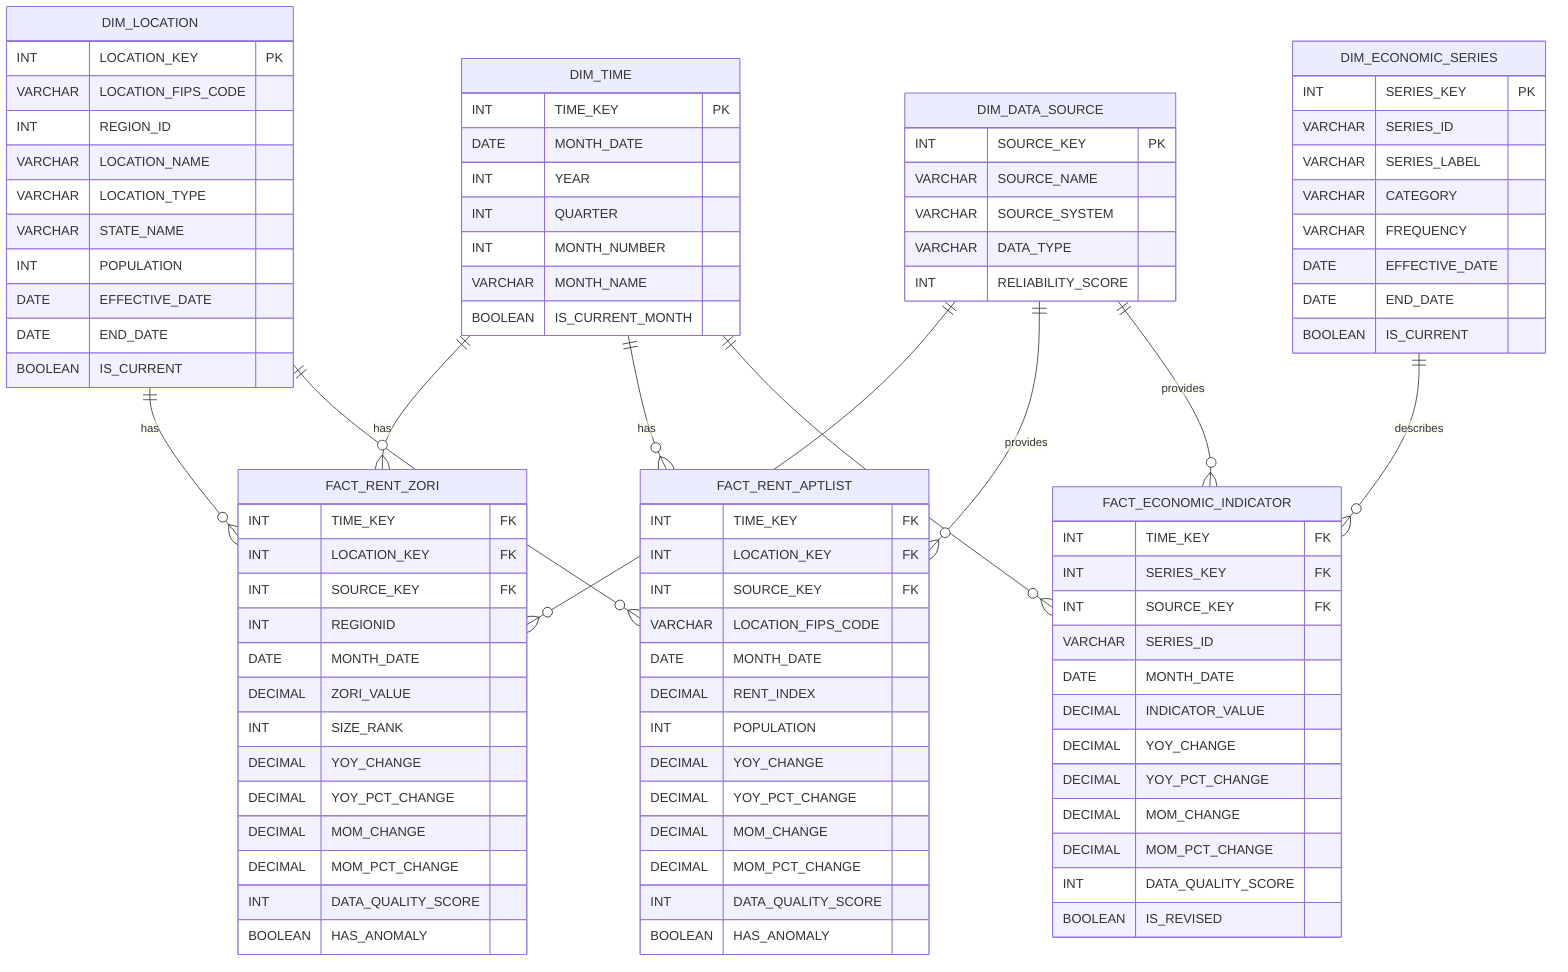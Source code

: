 erDiagram
    DIM_LOCATION ||--o{ FACT_RENT_ZORI : has
    DIM_LOCATION ||--o{ FACT_RENT_APTLIST : has
    DIM_TIME ||--o{ FACT_RENT_ZORI : has
    DIM_TIME ||--o{ FACT_RENT_APTLIST : has
    DIM_TIME ||--o{ FACT_ECONOMIC_INDICATOR : has
    DIM_ECONOMIC_SERIES ||--o{ FACT_ECONOMIC_INDICATOR : describes
    DIM_DATA_SOURCE ||--o{ FACT_RENT_ZORI : provides
    DIM_DATA_SOURCE ||--o{ FACT_RENT_APTLIST : provides
    DIM_DATA_SOURCE ||--o{ FACT_ECONOMIC_INDICATOR : provides

    DIM_LOCATION {
        INT LOCATION_KEY PK
        VARCHAR LOCATION_FIPS_CODE
        INT REGION_ID
        VARCHAR LOCATION_NAME
        VARCHAR LOCATION_TYPE
        VARCHAR STATE_NAME
        INT POPULATION
        DATE EFFECTIVE_DATE
        DATE END_DATE
        BOOLEAN IS_CURRENT
    }

    DIM_TIME {
        INT TIME_KEY PK
        DATE MONTH_DATE
        INT YEAR
        INT QUARTER
        INT MONTH_NUMBER
        VARCHAR MONTH_NAME
        BOOLEAN IS_CURRENT_MONTH
    }

    DIM_ECONOMIC_SERIES {
        INT SERIES_KEY PK
        VARCHAR SERIES_ID
        VARCHAR SERIES_LABEL
        VARCHAR CATEGORY
        VARCHAR FREQUENCY
        DATE EFFECTIVE_DATE
        DATE END_DATE
        BOOLEAN IS_CURRENT
    }

    DIM_DATA_SOURCE {
        INT SOURCE_KEY PK
        VARCHAR SOURCE_NAME
        VARCHAR SOURCE_SYSTEM
        VARCHAR DATA_TYPE
        INT RELIABILITY_SCORE
    }

    FACT_RENT_ZORI {
        INT TIME_KEY FK
        INT LOCATION_KEY FK
        INT SOURCE_KEY FK
        INT REGIONID
        DATE MONTH_DATE
        DECIMAL ZORI_VALUE
        INT SIZE_RANK
        DECIMAL YOY_CHANGE
        DECIMAL YOY_PCT_CHANGE
        DECIMAL MOM_CHANGE
        DECIMAL MOM_PCT_CHANGE
        INT DATA_QUALITY_SCORE
        BOOLEAN HAS_ANOMALY
    }

    FACT_RENT_APTLIST {
        INT TIME_KEY FK
        INT LOCATION_KEY FK
        INT SOURCE_KEY FK
        VARCHAR LOCATION_FIPS_CODE
        DATE MONTH_DATE
        DECIMAL RENT_INDEX
        INT POPULATION
        DECIMAL YOY_CHANGE
        DECIMAL YOY_PCT_CHANGE
        DECIMAL MOM_CHANGE
        DECIMAL MOM_PCT_CHANGE
        INT DATA_QUALITY_SCORE
        BOOLEAN HAS_ANOMALY
    }

    FACT_ECONOMIC_INDICATOR {
        INT TIME_KEY FK
        INT SERIES_KEY FK
        INT SOURCE_KEY FK
        VARCHAR SERIES_ID
        DATE MONTH_DATE
        DECIMAL INDICATOR_VALUE
        DECIMAL YOY_CHANGE
        DECIMAL YOY_PCT_CHANGE
        DECIMAL MOM_CHANGE
        DECIMAL MOM_PCT_CHANGE
        INT DATA_QUALITY_SCORE
        BOOLEAN IS_REVISED
    }